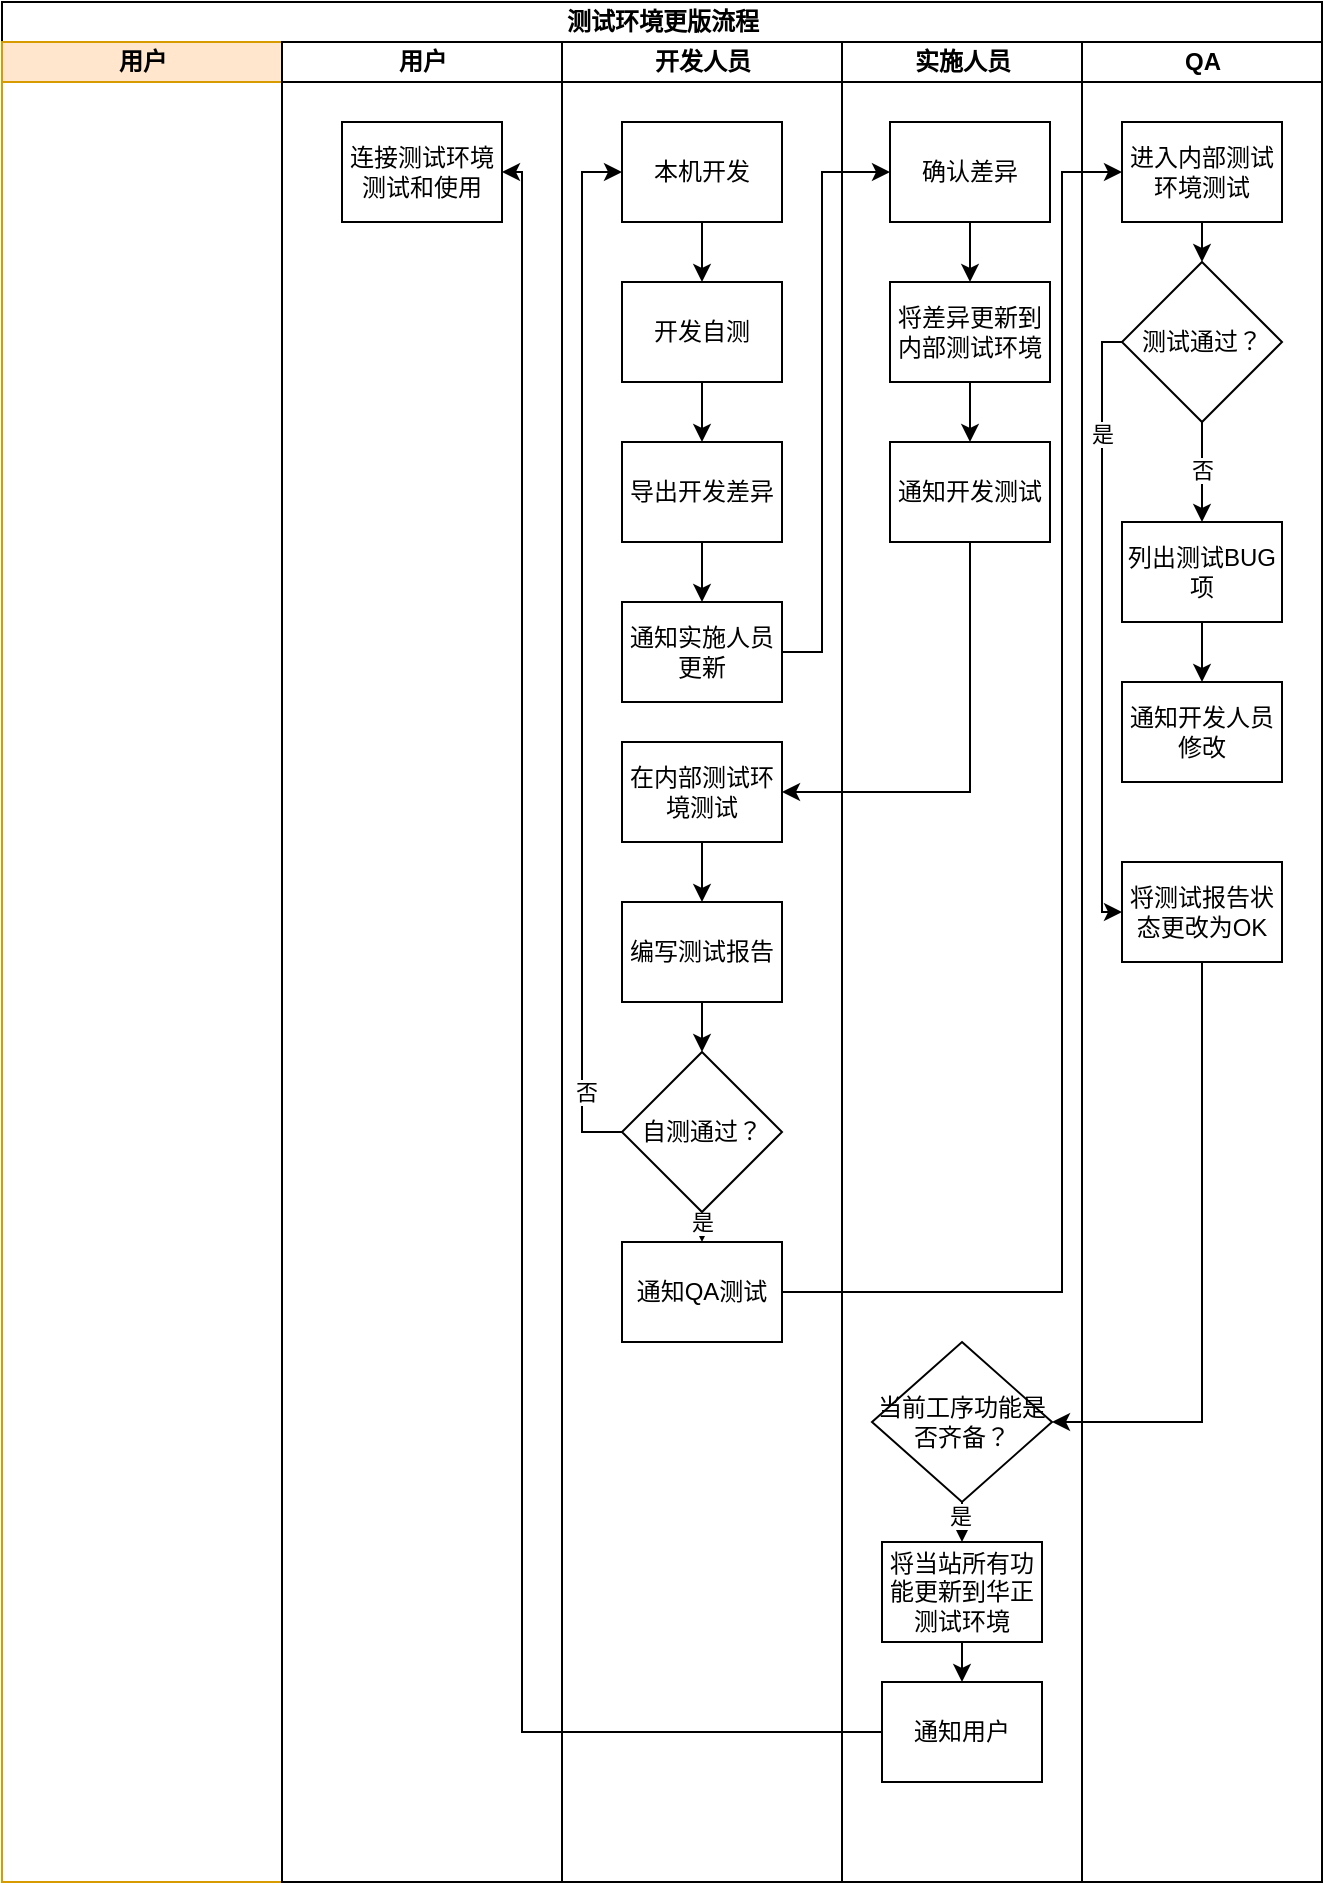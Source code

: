 <mxfile version="26.2.9">
  <diagram id="prtHgNgQTEPvFCAcTncT" name="Page-1">
    <mxGraphModel dx="1532" dy="880" grid="1" gridSize="10" guides="1" tooltips="1" connect="1" arrows="1" fold="1" page="1" pageScale="1" pageWidth="827" pageHeight="1169" math="0" shadow="0">
      <root>
        <mxCell id="0" />
        <mxCell id="1" parent="0" />
        <mxCell id="2Te6Pes0WRBmmToiG1yR-1" value="测试环境更版流程" style="swimlane;childLayout=stackLayout;resizeParent=1;resizeParentMax=0;startSize=20;html=1;" vertex="1" parent="1">
          <mxGeometry x="170.0" y="20" width="660.0" height="940" as="geometry" />
        </mxCell>
        <mxCell id="2Te6Pes0WRBmmToiG1yR-34" value="用户" style="swimlane;startSize=20;html=1;fillColor=#ffe6cc;strokeColor=#d79b00;" vertex="1" parent="2Te6Pes0WRBmmToiG1yR-1">
          <mxGeometry y="20" width="140.0" height="920" as="geometry" />
        </mxCell>
        <mxCell id="2Te6Pes0WRBmmToiG1yR-31" value="用户" style="swimlane;startSize=20;html=1;" vertex="1" parent="2Te6Pes0WRBmmToiG1yR-1">
          <mxGeometry x="140.0" y="20" width="140.0" height="920" as="geometry" />
        </mxCell>
        <mxCell id="2Te6Pes0WRBmmToiG1yR-61" value="连接测试环境测试和使用" style="rounded=0;whiteSpace=wrap;html=1;" vertex="1" parent="2Te6Pes0WRBmmToiG1yR-31">
          <mxGeometry x="30.0" y="40" width="80" height="50" as="geometry" />
        </mxCell>
        <mxCell id="2Te6Pes0WRBmmToiG1yR-2" value="开发人员" style="swimlane;startSize=20;html=1;" vertex="1" parent="2Te6Pes0WRBmmToiG1yR-1">
          <mxGeometry x="280.0" y="20" width="140" height="920" as="geometry" />
        </mxCell>
        <mxCell id="2Te6Pes0WRBmmToiG1yR-15" style="edgeStyle=orthogonalEdgeStyle;rounded=0;orthogonalLoop=1;jettySize=auto;html=1;exitX=0.5;exitY=1;exitDx=0;exitDy=0;entryX=0.5;entryY=0;entryDx=0;entryDy=0;" edge="1" parent="2Te6Pes0WRBmmToiG1yR-2" source="2Te6Pes0WRBmmToiG1yR-6" target="2Te6Pes0WRBmmToiG1yR-7">
          <mxGeometry relative="1" as="geometry" />
        </mxCell>
        <mxCell id="2Te6Pes0WRBmmToiG1yR-6" value="本机开发" style="rounded=0;whiteSpace=wrap;html=1;" vertex="1" parent="2Te6Pes0WRBmmToiG1yR-2">
          <mxGeometry x="30" y="40" width="80" height="50" as="geometry" />
        </mxCell>
        <mxCell id="2Te6Pes0WRBmmToiG1yR-16" style="edgeStyle=orthogonalEdgeStyle;rounded=0;orthogonalLoop=1;jettySize=auto;html=1;entryX=0.5;entryY=0;entryDx=0;entryDy=0;" edge="1" parent="2Te6Pes0WRBmmToiG1yR-2" source="2Te6Pes0WRBmmToiG1yR-7" target="2Te6Pes0WRBmmToiG1yR-8">
          <mxGeometry relative="1" as="geometry" />
        </mxCell>
        <mxCell id="2Te6Pes0WRBmmToiG1yR-7" value="开发自测" style="rounded=0;whiteSpace=wrap;html=1;" vertex="1" parent="2Te6Pes0WRBmmToiG1yR-2">
          <mxGeometry x="30" y="120" width="80" height="50" as="geometry" />
        </mxCell>
        <mxCell id="2Te6Pes0WRBmmToiG1yR-17" style="edgeStyle=orthogonalEdgeStyle;rounded=0;orthogonalLoop=1;jettySize=auto;html=1;exitX=0.5;exitY=1;exitDx=0;exitDy=0;entryX=0.5;entryY=0;entryDx=0;entryDy=0;" edge="1" parent="2Te6Pes0WRBmmToiG1yR-2" source="2Te6Pes0WRBmmToiG1yR-8" target="2Te6Pes0WRBmmToiG1yR-9">
          <mxGeometry relative="1" as="geometry" />
        </mxCell>
        <mxCell id="2Te6Pes0WRBmmToiG1yR-8" value="导出开发差异" style="rounded=0;whiteSpace=wrap;html=1;" vertex="1" parent="2Te6Pes0WRBmmToiG1yR-2">
          <mxGeometry x="30" y="200" width="80" height="50" as="geometry" />
        </mxCell>
        <mxCell id="2Te6Pes0WRBmmToiG1yR-9" value="通知实施人员更新" style="rounded=0;whiteSpace=wrap;html=1;" vertex="1" parent="2Te6Pes0WRBmmToiG1yR-2">
          <mxGeometry x="30" y="280" width="80" height="50" as="geometry" />
        </mxCell>
        <mxCell id="2Te6Pes0WRBmmToiG1yR-26" style="edgeStyle=orthogonalEdgeStyle;rounded=0;orthogonalLoop=1;jettySize=auto;html=1;exitX=0.5;exitY=1;exitDx=0;exitDy=0;entryX=0.5;entryY=0;entryDx=0;entryDy=0;" edge="1" parent="2Te6Pes0WRBmmToiG1yR-2" source="2Te6Pes0WRBmmToiG1yR-13" target="2Te6Pes0WRBmmToiG1yR-22">
          <mxGeometry relative="1" as="geometry" />
        </mxCell>
        <mxCell id="2Te6Pes0WRBmmToiG1yR-13" value="在内部测试环境测试" style="rounded=0;whiteSpace=wrap;html=1;" vertex="1" parent="2Te6Pes0WRBmmToiG1yR-2">
          <mxGeometry x="30" y="350" width="80" height="50" as="geometry" />
        </mxCell>
        <mxCell id="2Te6Pes0WRBmmToiG1yR-27" style="edgeStyle=orthogonalEdgeStyle;rounded=0;orthogonalLoop=1;jettySize=auto;html=1;exitX=0.5;exitY=1;exitDx=0;exitDy=0;entryX=0.5;entryY=0;entryDx=0;entryDy=0;" edge="1" parent="2Te6Pes0WRBmmToiG1yR-2" source="2Te6Pes0WRBmmToiG1yR-22" target="2Te6Pes0WRBmmToiG1yR-23">
          <mxGeometry relative="1" as="geometry" />
        </mxCell>
        <mxCell id="2Te6Pes0WRBmmToiG1yR-22" value="编写测试报告" style="rounded=0;whiteSpace=wrap;html=1;" vertex="1" parent="2Te6Pes0WRBmmToiG1yR-2">
          <mxGeometry x="30" y="430" width="80" height="50" as="geometry" />
        </mxCell>
        <mxCell id="2Te6Pes0WRBmmToiG1yR-24" style="edgeStyle=orthogonalEdgeStyle;rounded=0;orthogonalLoop=1;jettySize=auto;html=1;exitX=0;exitY=0.5;exitDx=0;exitDy=0;entryX=0;entryY=0.5;entryDx=0;entryDy=0;" edge="1" parent="2Te6Pes0WRBmmToiG1yR-2" source="2Te6Pes0WRBmmToiG1yR-23" target="2Te6Pes0WRBmmToiG1yR-6">
          <mxGeometry relative="1" as="geometry" />
        </mxCell>
        <mxCell id="2Te6Pes0WRBmmToiG1yR-75" value="否" style="edgeLabel;html=1;align=center;verticalAlign=middle;resizable=0;points=[];" vertex="1" connectable="0" parent="2Te6Pes0WRBmmToiG1yR-24">
          <mxGeometry x="-0.844" y="-2" relative="1" as="geometry">
            <mxPoint as="offset" />
          </mxGeometry>
        </mxCell>
        <mxCell id="2Te6Pes0WRBmmToiG1yR-40" style="edgeStyle=orthogonalEdgeStyle;rounded=0;orthogonalLoop=1;jettySize=auto;html=1;exitX=0.5;exitY=1;exitDx=0;exitDy=0;entryX=0.5;entryY=0;entryDx=0;entryDy=0;" edge="1" parent="2Te6Pes0WRBmmToiG1yR-2" source="2Te6Pes0WRBmmToiG1yR-23" target="2Te6Pes0WRBmmToiG1yR-28">
          <mxGeometry relative="1" as="geometry" />
        </mxCell>
        <mxCell id="2Te6Pes0WRBmmToiG1yR-74" value="是" style="edgeLabel;html=1;align=center;verticalAlign=middle;resizable=0;points=[];" vertex="1" connectable="0" parent="2Te6Pes0WRBmmToiG1yR-40">
          <mxGeometry x="-0.36" relative="1" as="geometry">
            <mxPoint as="offset" />
          </mxGeometry>
        </mxCell>
        <mxCell id="2Te6Pes0WRBmmToiG1yR-23" value="自测通过？" style="rhombus;whiteSpace=wrap;html=1;" vertex="1" parent="2Te6Pes0WRBmmToiG1yR-2">
          <mxGeometry x="30" y="505" width="80" height="80" as="geometry" />
        </mxCell>
        <mxCell id="2Te6Pes0WRBmmToiG1yR-28" value="通知QA测试" style="rounded=0;whiteSpace=wrap;html=1;" vertex="1" parent="2Te6Pes0WRBmmToiG1yR-2">
          <mxGeometry x="30" y="600" width="80" height="50" as="geometry" />
        </mxCell>
        <mxCell id="2Te6Pes0WRBmmToiG1yR-3" value="实施人员" style="swimlane;startSize=20;html=1;" vertex="1" parent="2Te6Pes0WRBmmToiG1yR-1">
          <mxGeometry x="420.0" y="20" width="120" height="920" as="geometry">
            <mxRectangle x="120" y="20" width="40" height="460" as="alternateBounds" />
          </mxGeometry>
        </mxCell>
        <mxCell id="2Te6Pes0WRBmmToiG1yR-19" style="edgeStyle=orthogonalEdgeStyle;rounded=0;orthogonalLoop=1;jettySize=auto;html=1;exitX=0.5;exitY=1;exitDx=0;exitDy=0;entryX=0.5;entryY=0;entryDx=0;entryDy=0;" edge="1" parent="2Te6Pes0WRBmmToiG1yR-3" source="2Te6Pes0WRBmmToiG1yR-10" target="2Te6Pes0WRBmmToiG1yR-11">
          <mxGeometry relative="1" as="geometry" />
        </mxCell>
        <mxCell id="2Te6Pes0WRBmmToiG1yR-10" value="确认差异" style="rounded=0;whiteSpace=wrap;html=1;" vertex="1" parent="2Te6Pes0WRBmmToiG1yR-3">
          <mxGeometry x="24" y="40" width="80" height="50" as="geometry" />
        </mxCell>
        <mxCell id="2Te6Pes0WRBmmToiG1yR-20" style="edgeStyle=orthogonalEdgeStyle;rounded=0;orthogonalLoop=1;jettySize=auto;html=1;exitX=0.5;exitY=1;exitDx=0;exitDy=0;entryX=0.5;entryY=0;entryDx=0;entryDy=0;" edge="1" parent="2Te6Pes0WRBmmToiG1yR-3" source="2Te6Pes0WRBmmToiG1yR-11" target="2Te6Pes0WRBmmToiG1yR-12">
          <mxGeometry relative="1" as="geometry" />
        </mxCell>
        <mxCell id="2Te6Pes0WRBmmToiG1yR-11" value="将差异更新到内部测试环境" style="rounded=0;whiteSpace=wrap;html=1;" vertex="1" parent="2Te6Pes0WRBmmToiG1yR-3">
          <mxGeometry x="24" y="120" width="80" height="50" as="geometry" />
        </mxCell>
        <mxCell id="2Te6Pes0WRBmmToiG1yR-12" value="通知开发测试" style="rounded=0;whiteSpace=wrap;html=1;" vertex="1" parent="2Te6Pes0WRBmmToiG1yR-3">
          <mxGeometry x="24" y="200" width="80" height="50" as="geometry" />
        </mxCell>
        <mxCell id="2Te6Pes0WRBmmToiG1yR-69" style="edgeStyle=orthogonalEdgeStyle;rounded=0;orthogonalLoop=1;jettySize=auto;html=1;exitX=0.5;exitY=1;exitDx=0;exitDy=0;entryX=0.5;entryY=0;entryDx=0;entryDy=0;" edge="1" parent="2Te6Pes0WRBmmToiG1yR-3" source="2Te6Pes0WRBmmToiG1yR-51" target="2Te6Pes0WRBmmToiG1yR-50">
          <mxGeometry relative="1" as="geometry" />
        </mxCell>
        <mxCell id="2Te6Pes0WRBmmToiG1yR-73" value="是" style="edgeLabel;html=1;align=center;verticalAlign=middle;resizable=0;points=[];" vertex="1" connectable="0" parent="2Te6Pes0WRBmmToiG1yR-69">
          <mxGeometry x="-0.318" y="-1" relative="1" as="geometry">
            <mxPoint as="offset" />
          </mxGeometry>
        </mxCell>
        <mxCell id="2Te6Pes0WRBmmToiG1yR-51" value="当前工序功能是否齐备？" style="rhombus;whiteSpace=wrap;html=1;" vertex="1" parent="2Te6Pes0WRBmmToiG1yR-3">
          <mxGeometry x="15" y="650" width="90" height="80" as="geometry" />
        </mxCell>
        <mxCell id="2Te6Pes0WRBmmToiG1yR-70" style="edgeStyle=orthogonalEdgeStyle;rounded=0;orthogonalLoop=1;jettySize=auto;html=1;exitX=0.5;exitY=1;exitDx=0;exitDy=0;entryX=0.5;entryY=0;entryDx=0;entryDy=0;" edge="1" parent="2Te6Pes0WRBmmToiG1yR-3" source="2Te6Pes0WRBmmToiG1yR-50" target="2Te6Pes0WRBmmToiG1yR-60">
          <mxGeometry relative="1" as="geometry" />
        </mxCell>
        <mxCell id="2Te6Pes0WRBmmToiG1yR-50" value="将当站所有功能更新到华正测试环境" style="rounded=0;whiteSpace=wrap;html=1;" vertex="1" parent="2Te6Pes0WRBmmToiG1yR-3">
          <mxGeometry x="20" y="750" width="80" height="50" as="geometry" />
        </mxCell>
        <mxCell id="2Te6Pes0WRBmmToiG1yR-60" value="通知用户" style="rounded=0;whiteSpace=wrap;html=1;" vertex="1" parent="2Te6Pes0WRBmmToiG1yR-3">
          <mxGeometry x="20" y="820" width="80" height="50" as="geometry" />
        </mxCell>
        <mxCell id="2Te6Pes0WRBmmToiG1yR-47" value="QA" style="swimlane;startSize=20;html=1;" vertex="1" parent="2Te6Pes0WRBmmToiG1yR-1">
          <mxGeometry x="540.0" y="20" width="120" height="920" as="geometry">
            <mxRectangle x="120" y="20" width="40" height="460" as="alternateBounds" />
          </mxGeometry>
        </mxCell>
        <mxCell id="2Te6Pes0WRBmmToiG1yR-29" value="进入内部测试环境测试" style="rounded=0;whiteSpace=wrap;html=1;" vertex="1" parent="2Te6Pes0WRBmmToiG1yR-47">
          <mxGeometry x="20" y="40" width="80" height="50" as="geometry" />
        </mxCell>
        <mxCell id="2Te6Pes0WRBmmToiG1yR-44" value="通知开发人员修改" style="rounded=0;whiteSpace=wrap;html=1;" vertex="1" parent="2Te6Pes0WRBmmToiG1yR-47">
          <mxGeometry x="20" y="320" width="80" height="50" as="geometry" />
        </mxCell>
        <mxCell id="2Te6Pes0WRBmmToiG1yR-76" style="edgeStyle=orthogonalEdgeStyle;rounded=0;orthogonalLoop=1;jettySize=auto;html=1;exitX=0.5;exitY=1;exitDx=0;exitDy=0;entryX=0.5;entryY=0;entryDx=0;entryDy=0;" edge="1" parent="2Te6Pes0WRBmmToiG1yR-47" source="2Te6Pes0WRBmmToiG1yR-35" target="2Te6Pes0WRBmmToiG1yR-43">
          <mxGeometry relative="1" as="geometry" />
        </mxCell>
        <mxCell id="2Te6Pes0WRBmmToiG1yR-77" value="否" style="edgeLabel;html=1;align=center;verticalAlign=middle;resizable=0;points=[];" vertex="1" connectable="0" parent="2Te6Pes0WRBmmToiG1yR-76">
          <mxGeometry x="-0.042" relative="1" as="geometry">
            <mxPoint as="offset" />
          </mxGeometry>
        </mxCell>
        <mxCell id="2Te6Pes0WRBmmToiG1yR-78" style="edgeStyle=orthogonalEdgeStyle;rounded=0;orthogonalLoop=1;jettySize=auto;html=1;exitX=0;exitY=0.5;exitDx=0;exitDy=0;entryX=0;entryY=0.5;entryDx=0;entryDy=0;" edge="1" parent="2Te6Pes0WRBmmToiG1yR-47" source="2Te6Pes0WRBmmToiG1yR-35" target="2Te6Pes0WRBmmToiG1yR-37">
          <mxGeometry relative="1" as="geometry">
            <Array as="points">
              <mxPoint x="10" y="150" />
              <mxPoint x="10" y="435" />
            </Array>
          </mxGeometry>
        </mxCell>
        <mxCell id="2Te6Pes0WRBmmToiG1yR-79" value="是" style="edgeLabel;html=1;align=center;verticalAlign=middle;resizable=0;points=[];" vertex="1" connectable="0" parent="2Te6Pes0WRBmmToiG1yR-78">
          <mxGeometry x="-0.637" relative="1" as="geometry">
            <mxPoint as="offset" />
          </mxGeometry>
        </mxCell>
        <mxCell id="2Te6Pes0WRBmmToiG1yR-35" value="测试通过？" style="rhombus;whiteSpace=wrap;html=1;" vertex="1" parent="2Te6Pes0WRBmmToiG1yR-47">
          <mxGeometry x="20.0" y="110" width="80" height="80" as="geometry" />
        </mxCell>
        <mxCell id="2Te6Pes0WRBmmToiG1yR-43" value="列出测试BUG项" style="rounded=0;whiteSpace=wrap;html=1;" vertex="1" parent="2Te6Pes0WRBmmToiG1yR-47">
          <mxGeometry x="20" y="240" width="80" height="50" as="geometry" />
        </mxCell>
        <mxCell id="2Te6Pes0WRBmmToiG1yR-41" style="edgeStyle=orthogonalEdgeStyle;rounded=0;orthogonalLoop=1;jettySize=auto;html=1;exitX=0.5;exitY=1;exitDx=0;exitDy=0;entryX=0.5;entryY=0;entryDx=0;entryDy=0;" edge="1" parent="2Te6Pes0WRBmmToiG1yR-47" source="2Te6Pes0WRBmmToiG1yR-29" target="2Te6Pes0WRBmmToiG1yR-35">
          <mxGeometry relative="1" as="geometry" />
        </mxCell>
        <mxCell id="2Te6Pes0WRBmmToiG1yR-46" style="edgeStyle=orthogonalEdgeStyle;rounded=0;orthogonalLoop=1;jettySize=auto;html=1;exitX=0.5;exitY=1;exitDx=0;exitDy=0;entryX=0.5;entryY=0;entryDx=0;entryDy=0;" edge="1" parent="2Te6Pes0WRBmmToiG1yR-47" source="2Te6Pes0WRBmmToiG1yR-43" target="2Te6Pes0WRBmmToiG1yR-44">
          <mxGeometry relative="1" as="geometry" />
        </mxCell>
        <mxCell id="2Te6Pes0WRBmmToiG1yR-37" value="将测试报告状态更改为OK" style="rounded=0;whiteSpace=wrap;html=1;" vertex="1" parent="2Te6Pes0WRBmmToiG1yR-47">
          <mxGeometry x="20" y="410" width="80" height="50" as="geometry" />
        </mxCell>
        <mxCell id="2Te6Pes0WRBmmToiG1yR-38" style="edgeStyle=orthogonalEdgeStyle;rounded=0;orthogonalLoop=1;jettySize=auto;html=1;exitX=1;exitY=0.5;exitDx=0;exitDy=0;entryX=0;entryY=0.5;entryDx=0;entryDy=0;" edge="1" parent="2Te6Pes0WRBmmToiG1yR-1" source="2Te6Pes0WRBmmToiG1yR-9" target="2Te6Pes0WRBmmToiG1yR-10">
          <mxGeometry relative="1" as="geometry">
            <Array as="points">
              <mxPoint x="410" y="325" />
              <mxPoint x="410" y="85" />
            </Array>
          </mxGeometry>
        </mxCell>
        <mxCell id="2Te6Pes0WRBmmToiG1yR-48" style="edgeStyle=orthogonalEdgeStyle;rounded=0;orthogonalLoop=1;jettySize=auto;html=1;exitX=0.5;exitY=1;exitDx=0;exitDy=0;entryX=1;entryY=0.5;entryDx=0;entryDy=0;" edge="1" parent="2Te6Pes0WRBmmToiG1yR-1" source="2Te6Pes0WRBmmToiG1yR-12" target="2Te6Pes0WRBmmToiG1yR-13">
          <mxGeometry relative="1" as="geometry" />
        </mxCell>
        <mxCell id="2Te6Pes0WRBmmToiG1yR-49" style="edgeStyle=orthogonalEdgeStyle;rounded=0;orthogonalLoop=1;jettySize=auto;html=1;exitX=1;exitY=0.5;exitDx=0;exitDy=0;entryX=0;entryY=0.5;entryDx=0;entryDy=0;" edge="1" parent="2Te6Pes0WRBmmToiG1yR-1" source="2Te6Pes0WRBmmToiG1yR-28" target="2Te6Pes0WRBmmToiG1yR-29">
          <mxGeometry relative="1" as="geometry">
            <Array as="points">
              <mxPoint x="530" y="645" />
              <mxPoint x="530" y="85" />
            </Array>
          </mxGeometry>
        </mxCell>
        <mxCell id="2Te6Pes0WRBmmToiG1yR-71" style="edgeStyle=orthogonalEdgeStyle;rounded=0;orthogonalLoop=1;jettySize=auto;html=1;exitX=0.5;exitY=1;exitDx=0;exitDy=0;" edge="1" parent="2Te6Pes0WRBmmToiG1yR-1" source="2Te6Pes0WRBmmToiG1yR-37" target="2Te6Pes0WRBmmToiG1yR-51">
          <mxGeometry relative="1" as="geometry">
            <Array as="points">
              <mxPoint x="600" y="710" />
            </Array>
          </mxGeometry>
        </mxCell>
        <mxCell id="2Te6Pes0WRBmmToiG1yR-72" style="edgeStyle=orthogonalEdgeStyle;rounded=0;orthogonalLoop=1;jettySize=auto;html=1;exitX=0;exitY=0.5;exitDx=0;exitDy=0;entryX=1;entryY=0.5;entryDx=0;entryDy=0;" edge="1" parent="2Te6Pes0WRBmmToiG1yR-1" source="2Te6Pes0WRBmmToiG1yR-60" target="2Te6Pes0WRBmmToiG1yR-61">
          <mxGeometry relative="1" as="geometry">
            <Array as="points">
              <mxPoint x="260" y="865" />
              <mxPoint x="260" y="85" />
            </Array>
          </mxGeometry>
        </mxCell>
      </root>
    </mxGraphModel>
  </diagram>
</mxfile>
